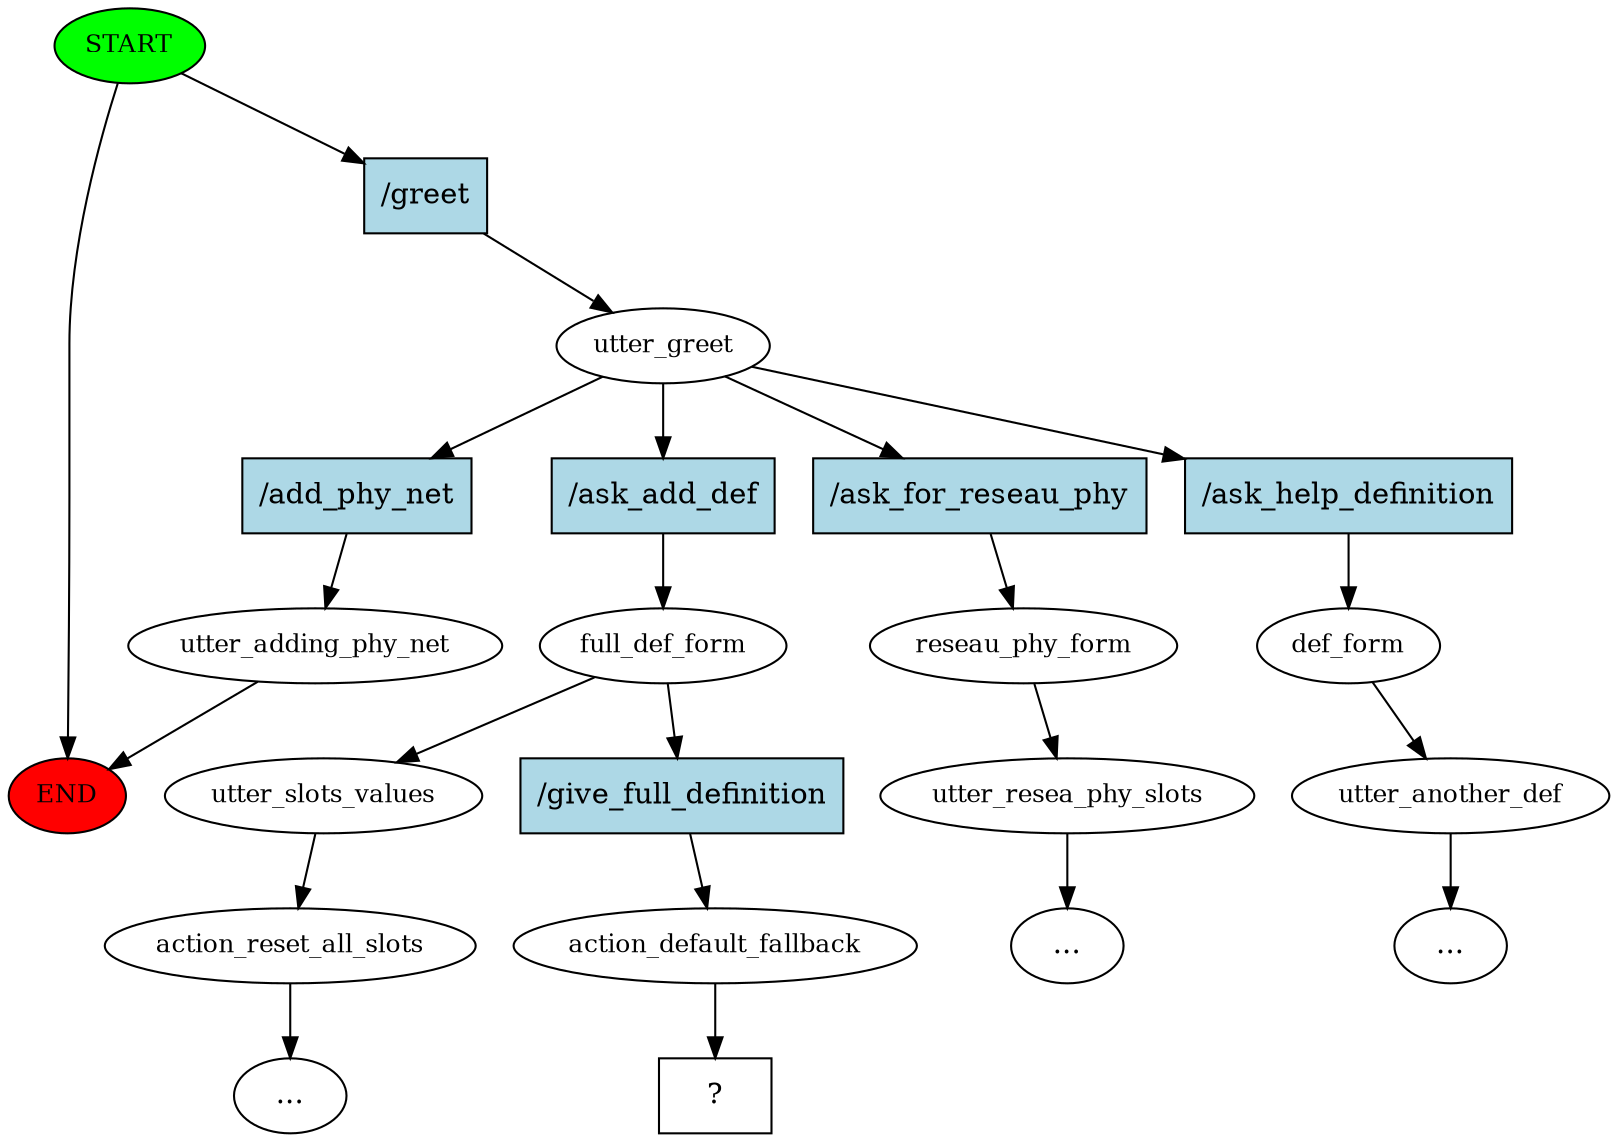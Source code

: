 digraph  {
0 [class="start active", fillcolor=green, fontsize=12, label=START, style=filled];
"-1" [class=end, fillcolor=red, fontsize=12, label=END, style=filled];
1 [class=active, fontsize=12, label=utter_greet];
2 [class=active, fontsize=12, label=full_def_form];
3 [class="", fontsize=12, label=utter_slots_values];
4 [class="", fontsize=12, label=action_reset_all_slots];
"-3" [class=ellipsis, label="..."];
6 [class="", fontsize=12, label=reseau_phy_form];
7 [class="", fontsize=12, label=utter_resea_phy_slots];
"-4" [class=ellipsis, label="..."];
9 [class="", fontsize=12, label=utter_adding_phy_net];
11 [class="", fontsize=12, label=def_form];
12 [class="", fontsize=12, label=utter_another_def];
"-5" [class=ellipsis, label="..."];
15 [class=active, fontsize=12, label=action_default_fallback];
16 [class="intent dashed active", label="  ?  ", shape=rect];
17 [class="intent active", fillcolor=lightblue, label="/greet", shape=rect, style=filled];
18 [class="intent active", fillcolor=lightblue, label="/ask_add_def", shape=rect, style=filled];
19 [class=intent, fillcolor=lightblue, label="/ask_for_reseau_phy", shape=rect, style=filled];
20 [class=intent, fillcolor=lightblue, label="/add_phy_net", shape=rect, style=filled];
21 [class=intent, fillcolor=lightblue, label="/ask_help_definition", shape=rect, style=filled];
22 [class="intent active", fillcolor=lightblue, label="/give_full_definition", shape=rect, style=filled];
0 -> "-1"  [class="", key=NONE, label=""];
0 -> 17  [class=active, key=0];
1 -> 18  [class=active, key=0];
1 -> 19  [class="", key=0];
1 -> 20  [class="", key=0];
1 -> 21  [class="", key=0];
2 -> 3  [class="", key=NONE, label=""];
2 -> 22  [class=active, key=0];
3 -> 4  [class="", key=NONE, label=""];
4 -> "-3"  [class="", key=NONE, label=""];
6 -> 7  [class="", key=NONE, label=""];
7 -> "-4"  [class="", key=NONE, label=""];
9 -> "-1"  [class="", key=NONE, label=""];
11 -> 12  [class="", key=NONE, label=""];
12 -> "-5"  [class="", key=NONE, label=""];
15 -> 16  [class=active, key=NONE, label=""];
17 -> 1  [class=active, key=0];
18 -> 2  [class=active, key=0];
19 -> 6  [class="", key=0];
20 -> 9  [class="", key=0];
21 -> 11  [class="", key=0];
22 -> 15  [class=active, key=0];
}
